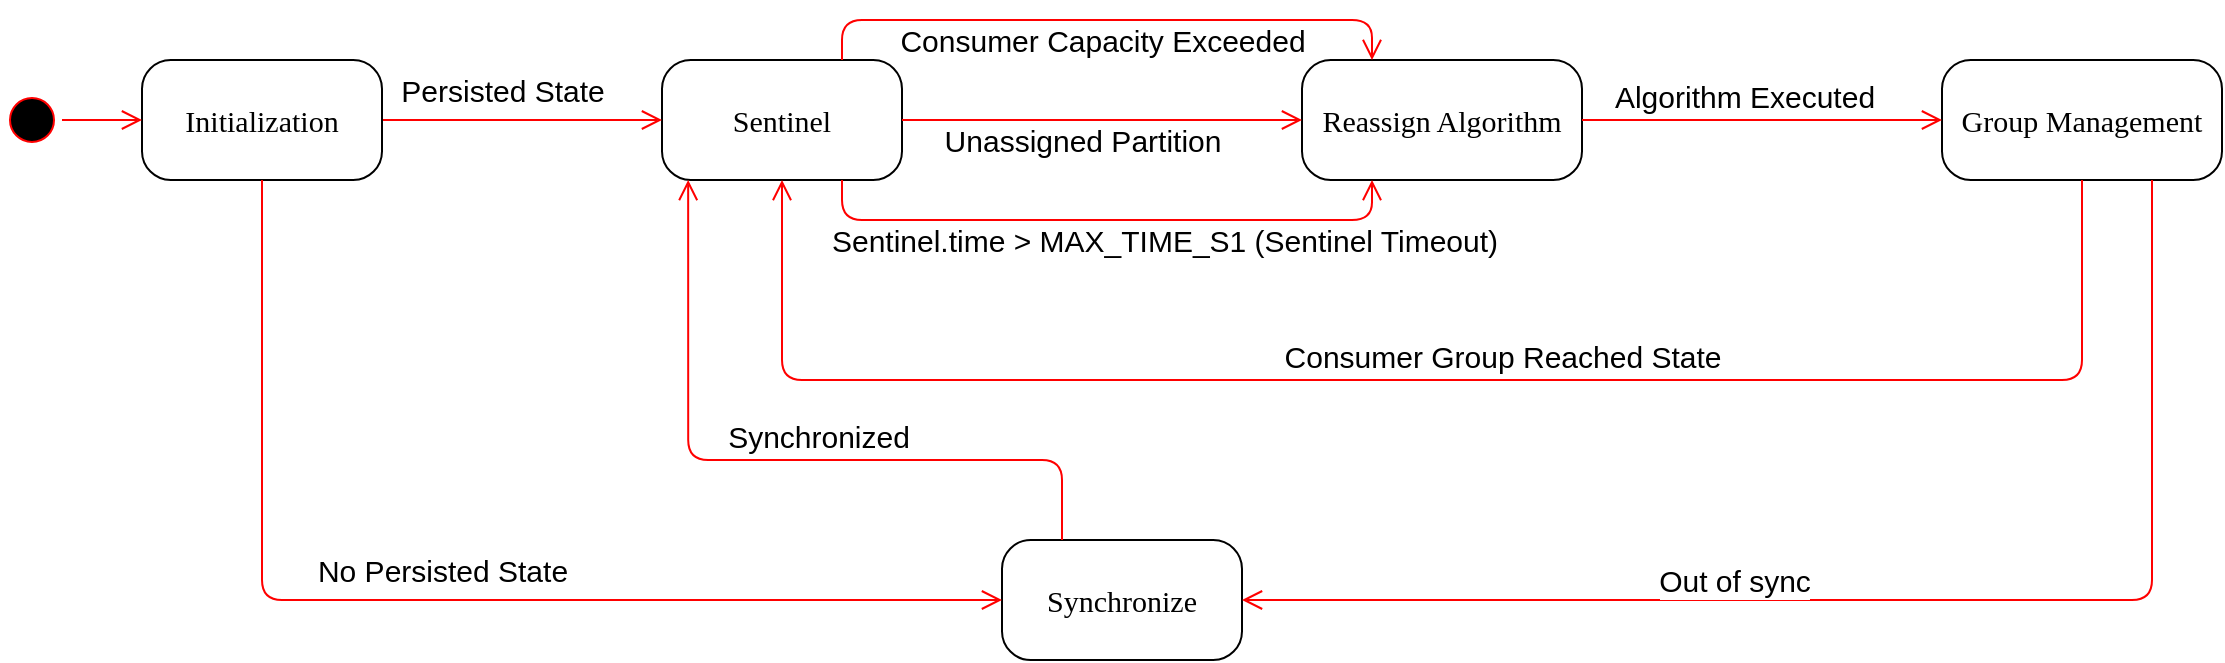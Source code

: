 <mxfile version="15.9.6" type="device"><diagram name="Page-1" id="58cdce13-f638-feb5-8d6f-7d28b1aa9fa0"><mxGraphModel dx="2321" dy="644" grid="1" gridSize="10" guides="1" tooltips="1" connect="1" arrows="1" fold="1" page="1" pageScale="1" pageWidth="1100" pageHeight="850" background="none" math="0" shadow="0"><root><mxCell id="0"/><mxCell id="1" parent="0"/><mxCell id="382b91b5511bd0f7-1" value="" style="ellipse;html=1;shape=startState;fillColor=#000000;strokeColor=#ff0000;rounded=1;shadow=0;comic=0;labelBackgroundColor=none;fontFamily=Verdana;fontSize=12;fontColor=#000000;align=center;direction=south;" parent="1" vertex="1"><mxGeometry x="-90" y="135" width="30" height="30" as="geometry"/></mxCell><mxCell id="382b91b5511bd0f7-6" value="Sentinel" style="rounded=1;whiteSpace=wrap;html=1;arcSize=24;shadow=0;comic=0;labelBackgroundColor=none;fontFamily=Verdana;fontSize=15;align=center;fillColor=#FFFFFF;" parent="1" vertex="1"><mxGeometry x="240" y="120" width="120" height="60" as="geometry"/></mxCell><mxCell id="2a3bc250acf0617d-9" style="edgeStyle=orthogonalEdgeStyle;html=1;labelBackgroundColor=none;endArrow=open;endSize=8;strokeColor=#ff0000;fontFamily=Verdana;fontSize=12;align=left;exitX=1;exitY=0.5;exitDx=0;exitDy=0;" parent="1" source="WIxZBhr8nt4q9ZPoZ5su-1" target="382b91b5511bd0f7-6" edge="1"><mxGeometry relative="1" as="geometry"/></mxCell><mxCell id="WIxZBhr8nt4q9ZPoZ5su-3" value="Persisted State" style="edgeLabel;html=1;align=center;verticalAlign=middle;resizable=0;points=[];fontSize=15;" parent="2a3bc250acf0617d-9" vertex="1" connectable="0"><mxGeometry x="-0.149" relative="1" as="geometry"><mxPoint y="-15" as="offset"/></mxGeometry></mxCell><mxCell id="wZLp0HzO4hljGF6CHwJ3-1" value="Reassign Algorithm" style="rounded=1;whiteSpace=wrap;html=1;arcSize=24;shadow=0;comic=0;labelBackgroundColor=none;fontFamily=Verdana;fontSize=15;align=center;fillColor=#FFFFFF;" parent="1" vertex="1"><mxGeometry x="560" y="120" width="140" height="60" as="geometry"/></mxCell><mxCell id="wZLp0HzO4hljGF6CHwJ3-2" value="Group Management" style="rounded=1;whiteSpace=wrap;html=1;arcSize=24;shadow=0;comic=0;labelBackgroundColor=none;fontFamily=Verdana;fontSize=15;align=center;fillColor=#FFFFFF;" parent="1" vertex="1"><mxGeometry x="880" y="120" width="140" height="60" as="geometry"/></mxCell><mxCell id="wZLp0HzO4hljGF6CHwJ3-6" style="edgeStyle=orthogonalEdgeStyle;html=1;labelBackgroundColor=none;endArrow=open;endSize=8;strokeColor=#ff0000;fontFamily=Verdana;fontSize=12;align=left;exitX=1;exitY=0.5;exitDx=0;exitDy=0;entryX=0;entryY=0.5;entryDx=0;entryDy=0;" parent="1" source="382b91b5511bd0f7-6" target="wZLp0HzO4hljGF6CHwJ3-1" edge="1"><mxGeometry relative="1" as="geometry"><mxPoint x="170" y="160" as="sourcePoint"/><mxPoint x="250" y="160" as="targetPoint"/></mxGeometry></mxCell><mxCell id="wZLp0HzO4hljGF6CHwJ3-7" value="Unassigned Partition" style="edgeLabel;html=1;align=center;verticalAlign=middle;resizable=0;points=[];fontSize=15;" parent="wZLp0HzO4hljGF6CHwJ3-6" vertex="1" connectable="0"><mxGeometry x="-0.131" y="1" relative="1" as="geometry"><mxPoint x="3" y="11" as="offset"/></mxGeometry></mxCell><mxCell id="wZLp0HzO4hljGF6CHwJ3-8" style="edgeStyle=orthogonalEdgeStyle;html=1;labelBackgroundColor=none;endArrow=open;endSize=8;strokeColor=#ff0000;fontFamily=Verdana;fontSize=12;align=left;exitX=0.75;exitY=1;exitDx=0;exitDy=0;entryX=0.25;entryY=1;entryDx=0;entryDy=0;" parent="1" source="382b91b5511bd0f7-6" target="wZLp0HzO4hljGF6CHwJ3-1" edge="1"><mxGeometry relative="1" as="geometry"><mxPoint x="360" y="200" as="sourcePoint"/><mxPoint x="560" y="200" as="targetPoint"/><Array as="points"><mxPoint x="330" y="200"/><mxPoint x="595" y="200"/></Array></mxGeometry></mxCell><mxCell id="wZLp0HzO4hljGF6CHwJ3-9" value="Sentinel.time &amp;gt; MAX_TIME_S1 (Sentinel Timeout)" style="edgeLabel;html=1;align=center;verticalAlign=middle;resizable=0;points=[];fontSize=15;" parent="wZLp0HzO4hljGF6CHwJ3-8" vertex="1" connectable="0"><mxGeometry x="-0.131" y="1" relative="1" as="geometry"><mxPoint x="48" y="11" as="offset"/></mxGeometry></mxCell><mxCell id="wZLp0HzO4hljGF6CHwJ3-11" style="edgeStyle=orthogonalEdgeStyle;html=1;labelBackgroundColor=none;endArrow=open;endSize=8;strokeColor=#ff0000;fontFamily=Verdana;fontSize=12;align=left;exitX=0.75;exitY=0;exitDx=0;exitDy=0;entryX=0.25;entryY=0;entryDx=0;entryDy=0;" parent="1" source="382b91b5511bd0f7-6" target="wZLp0HzO4hljGF6CHwJ3-1" edge="1"><mxGeometry relative="1" as="geometry"><mxPoint x="320" y="50" as="sourcePoint"/><mxPoint x="585" y="50" as="targetPoint"/><Array as="points"><mxPoint x="330" y="100"/><mxPoint x="595" y="100"/></Array></mxGeometry></mxCell><mxCell id="wZLp0HzO4hljGF6CHwJ3-12" value="Consumer Capacity Exceeded" style="edgeLabel;html=1;align=center;verticalAlign=middle;resizable=0;points=[];fontSize=15;" parent="wZLp0HzO4hljGF6CHwJ3-11" vertex="1" connectable="0"><mxGeometry x="-0.131" y="1" relative="1" as="geometry"><mxPoint x="17" y="11" as="offset"/></mxGeometry></mxCell><mxCell id="wZLp0HzO4hljGF6CHwJ3-13" style="edgeStyle=orthogonalEdgeStyle;html=1;labelBackgroundColor=none;endArrow=open;endSize=8;strokeColor=#ff0000;fontFamily=Verdana;fontSize=12;align=left;exitX=1;exitY=0.5;exitDx=0;exitDy=0;entryX=0;entryY=0.5;entryDx=0;entryDy=0;" parent="1" source="wZLp0HzO4hljGF6CHwJ3-1" target="wZLp0HzO4hljGF6CHwJ3-2" edge="1"><mxGeometry relative="1" as="geometry"><mxPoint x="720" y="100" as="sourcePoint"/><mxPoint x="920" y="100" as="targetPoint"/></mxGeometry></mxCell><mxCell id="wZLp0HzO4hljGF6CHwJ3-14" value="Algorithm Executed" style="edgeLabel;html=1;align=center;verticalAlign=middle;resizable=0;points=[];fontSize=15;" parent="wZLp0HzO4hljGF6CHwJ3-13" vertex="1" connectable="0"><mxGeometry x="-0.131" y="1" relative="1" as="geometry"><mxPoint x="3" y="-11" as="offset"/></mxGeometry></mxCell><mxCell id="wZLp0HzO4hljGF6CHwJ3-16" style="edgeStyle=orthogonalEdgeStyle;html=1;labelBackgroundColor=none;endArrow=open;endSize=8;strokeColor=#ff0000;fontFamily=Verdana;fontSize=12;align=left;exitX=0.5;exitY=1;exitDx=0;exitDy=0;entryX=0.5;entryY=1;entryDx=0;entryDy=0;" parent="1" source="wZLp0HzO4hljGF6CHwJ3-2" target="382b91b5511bd0f7-6" edge="1"><mxGeometry relative="1" as="geometry"><mxPoint x="500" y="320" as="sourcePoint"/><mxPoint x="680" y="320" as="targetPoint"/><Array as="points"><mxPoint x="950" y="280"/><mxPoint x="300" y="280"/></Array></mxGeometry></mxCell><mxCell id="wZLp0HzO4hljGF6CHwJ3-17" value="Consumer Group Reached State" style="edgeLabel;html=1;align=center;verticalAlign=middle;resizable=0;points=[];fontSize=15;" parent="wZLp0HzO4hljGF6CHwJ3-16" vertex="1" connectable="0"><mxGeometry x="-0.131" y="1" relative="1" as="geometry"><mxPoint x="-21" y="-13" as="offset"/></mxGeometry></mxCell><mxCell id="WIxZBhr8nt4q9ZPoZ5su-1" value="Initialization" style="rounded=1;whiteSpace=wrap;html=1;arcSize=24;shadow=0;comic=0;labelBackgroundColor=none;fontFamily=Verdana;fontSize=15;align=center;fillColor=#FFFFFF;" parent="1" vertex="1"><mxGeometry x="-20" y="120" width="120" height="60" as="geometry"/></mxCell><mxCell id="WIxZBhr8nt4q9ZPoZ5su-2" style="edgeStyle=orthogonalEdgeStyle;html=1;labelBackgroundColor=none;endArrow=open;endSize=8;strokeColor=#ff0000;fontFamily=Verdana;fontSize=12;align=left;exitX=0.5;exitY=0;exitDx=0;exitDy=0;entryX=0;entryY=0.5;entryDx=0;entryDy=0;" parent="1" source="382b91b5511bd0f7-1" target="WIxZBhr8nt4q9ZPoZ5su-1" edge="1"><mxGeometry relative="1" as="geometry"><mxPoint x="110" y="160" as="sourcePoint"/><mxPoint x="-40" y="150" as="targetPoint"/></mxGeometry></mxCell><mxCell id="uceZlHpi0OdE9FQGZlR--1" value="Synchronize" style="rounded=1;whiteSpace=wrap;html=1;arcSize=24;shadow=0;comic=0;labelBackgroundColor=none;fontFamily=Verdana;fontSize=15;align=center;fillColor=#FFFFFF;" parent="1" vertex="1"><mxGeometry x="410" y="360" width="120" height="60" as="geometry"/></mxCell><mxCell id="uceZlHpi0OdE9FQGZlR--2" style="edgeStyle=orthogonalEdgeStyle;html=1;labelBackgroundColor=none;endArrow=open;endSize=8;strokeColor=#ff0000;fontFamily=Verdana;fontSize=12;align=left;exitX=0.5;exitY=1;exitDx=0;exitDy=0;entryX=0;entryY=0.5;entryDx=0;entryDy=0;" parent="1" source="WIxZBhr8nt4q9ZPoZ5su-1" target="uceZlHpi0OdE9FQGZlR--1" edge="1"><mxGeometry relative="1" as="geometry"><mxPoint x="70" y="270" as="sourcePoint"/><mxPoint x="210" y="270" as="targetPoint"/></mxGeometry></mxCell><mxCell id="uceZlHpi0OdE9FQGZlR--3" value="No Persisted State" style="edgeLabel;html=1;align=center;verticalAlign=middle;resizable=0;points=[];fontSize=15;" parent="uceZlHpi0OdE9FQGZlR--2" vertex="1" connectable="0"><mxGeometry x="-0.149" relative="1" as="geometry"><mxPoint x="53" y="-15" as="offset"/></mxGeometry></mxCell><mxCell id="uceZlHpi0OdE9FQGZlR--4" style="edgeStyle=orthogonalEdgeStyle;html=1;labelBackgroundColor=none;endArrow=open;endSize=8;strokeColor=#ff0000;fontFamily=Verdana;fontSize=12;align=left;exitX=0.25;exitY=0;exitDx=0;exitDy=0;entryX=0.109;entryY=1;entryDx=0;entryDy=0;entryPerimeter=0;" parent="1" source="uceZlHpi0OdE9FQGZlR--1" target="382b91b5511bd0f7-6" edge="1"><mxGeometry relative="1" as="geometry"><mxPoint x="420" y="400" as="sourcePoint"/><mxPoint x="50" y="190" as="targetPoint"/><Array as="points"><mxPoint x="440" y="320"/><mxPoint x="253" y="320"/></Array></mxGeometry></mxCell><mxCell id="uceZlHpi0OdE9FQGZlR--5" value="Synchronized" style="edgeLabel;html=1;align=center;verticalAlign=middle;resizable=0;points=[];fontSize=15;" parent="uceZlHpi0OdE9FQGZlR--4" vertex="1" connectable="0"><mxGeometry x="-0.149" relative="1" as="geometry"><mxPoint x="-6" y="-12" as="offset"/></mxGeometry></mxCell><mxCell id="uceZlHpi0OdE9FQGZlR--7" style="edgeStyle=orthogonalEdgeStyle;html=1;labelBackgroundColor=none;endArrow=open;endSize=8;strokeColor=#ff0000;fontFamily=Verdana;fontSize=12;align=left;exitX=0.75;exitY=1;exitDx=0;exitDy=0;entryX=1;entryY=0.5;entryDx=0;entryDy=0;" parent="1" source="wZLp0HzO4hljGF6CHwJ3-2" target="uceZlHpi0OdE9FQGZlR--1" edge="1"><mxGeometry relative="1" as="geometry"><mxPoint x="996.92" y="570" as="sourcePoint"/><mxPoint x="810.0" y="390" as="targetPoint"/><Array as="points"><mxPoint x="985" y="390"/></Array></mxGeometry></mxCell><mxCell id="uceZlHpi0OdE9FQGZlR--8" value="Out of sync" style="edgeLabel;html=1;align=center;verticalAlign=middle;resizable=0;points=[];fontSize=15;" parent="uceZlHpi0OdE9FQGZlR--7" vertex="1" connectable="0"><mxGeometry x="-0.149" relative="1" as="geometry"><mxPoint x="-136" y="-10" as="offset"/></mxGeometry></mxCell></root></mxGraphModel></diagram></mxfile>